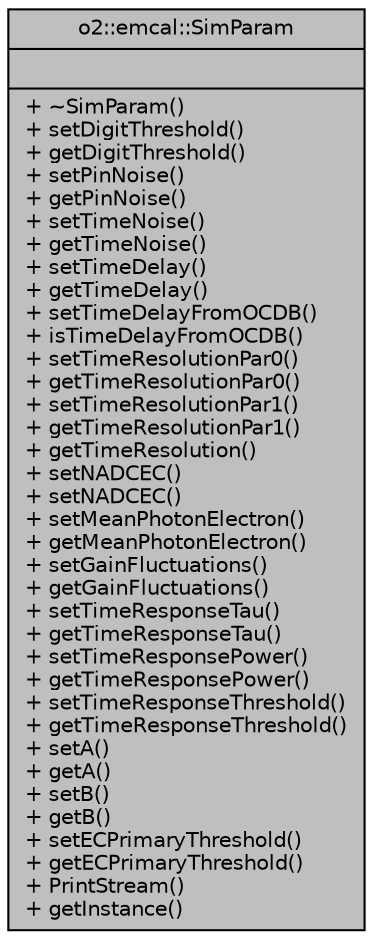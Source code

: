 digraph "o2::emcal::SimParam"
{
 // INTERACTIVE_SVG=YES
  bgcolor="transparent";
  edge [fontname="Helvetica",fontsize="10",labelfontname="Helvetica",labelfontsize="10"];
  node [fontname="Helvetica",fontsize="10",shape=record];
  Node1 [label="{o2::emcal::SimParam\n||+ ~SimParam()\l+ setDigitThreshold()\l+ getDigitThreshold()\l+ setPinNoise()\l+ getPinNoise()\l+ setTimeNoise()\l+ getTimeNoise()\l+ setTimeDelay()\l+ getTimeDelay()\l+ setTimeDelayFromOCDB()\l+ isTimeDelayFromOCDB()\l+ setTimeResolutionPar0()\l+ getTimeResolutionPar0()\l+ setTimeResolutionPar1()\l+ getTimeResolutionPar1()\l+ getTimeResolution()\l+ setNADCEC()\l+ setNADCEC()\l+ setMeanPhotonElectron()\l+ getMeanPhotonElectron()\l+ setGainFluctuations()\l+ getGainFluctuations()\l+ setTimeResponseTau()\l+ getTimeResponseTau()\l+ setTimeResponsePower()\l+ getTimeResponsePower()\l+ setTimeResponseThreshold()\l+ getTimeResponseThreshold()\l+ setA()\l+ getA()\l+ setB()\l+ getB()\l+ setECPrimaryThreshold()\l+ getECPrimaryThreshold()\l+ PrintStream()\l+ getInstance()\l}",height=0.2,width=0.4,color="black", fillcolor="grey75", style="filled", fontcolor="black"];
}
